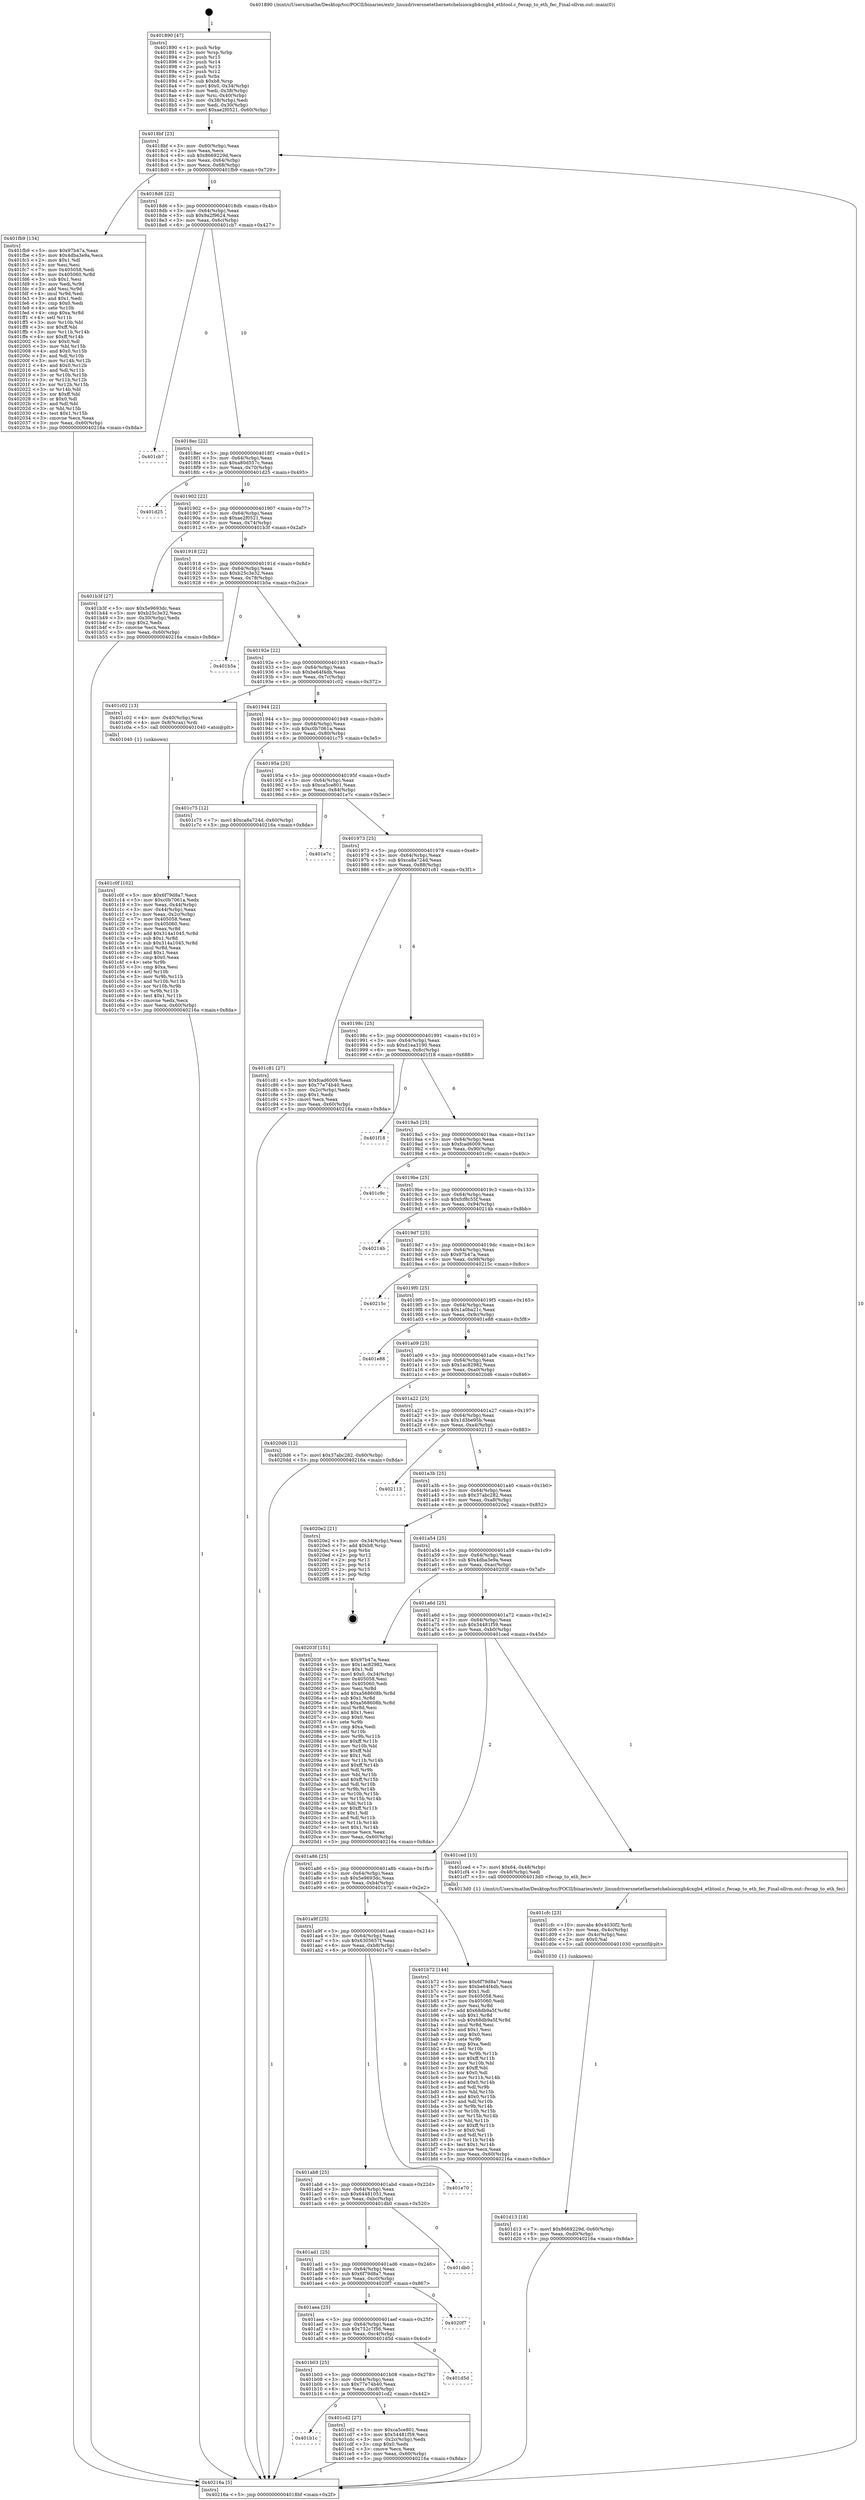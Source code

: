 digraph "0x401890" {
  label = "0x401890 (/mnt/c/Users/mathe/Desktop/tcc/POCII/binaries/extr_linuxdriversnetethernetchelsiocxgb4cxgb4_ethtool.c_fwcap_to_eth_fec_Final-ollvm.out::main(0))"
  labelloc = "t"
  node[shape=record]

  Entry [label="",width=0.3,height=0.3,shape=circle,fillcolor=black,style=filled]
  "0x4018bf" [label="{
     0x4018bf [23]\l
     | [instrs]\l
     &nbsp;&nbsp;0x4018bf \<+3\>: mov -0x60(%rbp),%eax\l
     &nbsp;&nbsp;0x4018c2 \<+2\>: mov %eax,%ecx\l
     &nbsp;&nbsp;0x4018c4 \<+6\>: sub $0x8669229d,%ecx\l
     &nbsp;&nbsp;0x4018ca \<+3\>: mov %eax,-0x64(%rbp)\l
     &nbsp;&nbsp;0x4018cd \<+3\>: mov %ecx,-0x68(%rbp)\l
     &nbsp;&nbsp;0x4018d0 \<+6\>: je 0000000000401fb9 \<main+0x729\>\l
  }"]
  "0x401fb9" [label="{
     0x401fb9 [134]\l
     | [instrs]\l
     &nbsp;&nbsp;0x401fb9 \<+5\>: mov $0x97b47a,%eax\l
     &nbsp;&nbsp;0x401fbe \<+5\>: mov $0x4dba3e9a,%ecx\l
     &nbsp;&nbsp;0x401fc3 \<+2\>: mov $0x1,%dl\l
     &nbsp;&nbsp;0x401fc5 \<+2\>: xor %esi,%esi\l
     &nbsp;&nbsp;0x401fc7 \<+7\>: mov 0x405058,%edi\l
     &nbsp;&nbsp;0x401fce \<+8\>: mov 0x405060,%r8d\l
     &nbsp;&nbsp;0x401fd6 \<+3\>: sub $0x1,%esi\l
     &nbsp;&nbsp;0x401fd9 \<+3\>: mov %edi,%r9d\l
     &nbsp;&nbsp;0x401fdc \<+3\>: add %esi,%r9d\l
     &nbsp;&nbsp;0x401fdf \<+4\>: imul %r9d,%edi\l
     &nbsp;&nbsp;0x401fe3 \<+3\>: and $0x1,%edi\l
     &nbsp;&nbsp;0x401fe6 \<+3\>: cmp $0x0,%edi\l
     &nbsp;&nbsp;0x401fe9 \<+4\>: sete %r10b\l
     &nbsp;&nbsp;0x401fed \<+4\>: cmp $0xa,%r8d\l
     &nbsp;&nbsp;0x401ff1 \<+4\>: setl %r11b\l
     &nbsp;&nbsp;0x401ff5 \<+3\>: mov %r10b,%bl\l
     &nbsp;&nbsp;0x401ff8 \<+3\>: xor $0xff,%bl\l
     &nbsp;&nbsp;0x401ffb \<+3\>: mov %r11b,%r14b\l
     &nbsp;&nbsp;0x401ffe \<+4\>: xor $0xff,%r14b\l
     &nbsp;&nbsp;0x402002 \<+3\>: xor $0x0,%dl\l
     &nbsp;&nbsp;0x402005 \<+3\>: mov %bl,%r15b\l
     &nbsp;&nbsp;0x402008 \<+4\>: and $0x0,%r15b\l
     &nbsp;&nbsp;0x40200c \<+3\>: and %dl,%r10b\l
     &nbsp;&nbsp;0x40200f \<+3\>: mov %r14b,%r12b\l
     &nbsp;&nbsp;0x402012 \<+4\>: and $0x0,%r12b\l
     &nbsp;&nbsp;0x402016 \<+3\>: and %dl,%r11b\l
     &nbsp;&nbsp;0x402019 \<+3\>: or %r10b,%r15b\l
     &nbsp;&nbsp;0x40201c \<+3\>: or %r11b,%r12b\l
     &nbsp;&nbsp;0x40201f \<+3\>: xor %r12b,%r15b\l
     &nbsp;&nbsp;0x402022 \<+3\>: or %r14b,%bl\l
     &nbsp;&nbsp;0x402025 \<+3\>: xor $0xff,%bl\l
     &nbsp;&nbsp;0x402028 \<+3\>: or $0x0,%dl\l
     &nbsp;&nbsp;0x40202b \<+2\>: and %dl,%bl\l
     &nbsp;&nbsp;0x40202d \<+3\>: or %bl,%r15b\l
     &nbsp;&nbsp;0x402030 \<+4\>: test $0x1,%r15b\l
     &nbsp;&nbsp;0x402034 \<+3\>: cmovne %ecx,%eax\l
     &nbsp;&nbsp;0x402037 \<+3\>: mov %eax,-0x60(%rbp)\l
     &nbsp;&nbsp;0x40203a \<+5\>: jmp 000000000040216a \<main+0x8da\>\l
  }"]
  "0x4018d6" [label="{
     0x4018d6 [22]\l
     | [instrs]\l
     &nbsp;&nbsp;0x4018d6 \<+5\>: jmp 00000000004018db \<main+0x4b\>\l
     &nbsp;&nbsp;0x4018db \<+3\>: mov -0x64(%rbp),%eax\l
     &nbsp;&nbsp;0x4018de \<+5\>: sub $0x9a2f9624,%eax\l
     &nbsp;&nbsp;0x4018e3 \<+3\>: mov %eax,-0x6c(%rbp)\l
     &nbsp;&nbsp;0x4018e6 \<+6\>: je 0000000000401cb7 \<main+0x427\>\l
  }"]
  Exit [label="",width=0.3,height=0.3,shape=circle,fillcolor=black,style=filled,peripheries=2]
  "0x401cb7" [label="{
     0x401cb7\l
  }", style=dashed]
  "0x4018ec" [label="{
     0x4018ec [22]\l
     | [instrs]\l
     &nbsp;&nbsp;0x4018ec \<+5\>: jmp 00000000004018f1 \<main+0x61\>\l
     &nbsp;&nbsp;0x4018f1 \<+3\>: mov -0x64(%rbp),%eax\l
     &nbsp;&nbsp;0x4018f4 \<+5\>: sub $0xa80d557c,%eax\l
     &nbsp;&nbsp;0x4018f9 \<+3\>: mov %eax,-0x70(%rbp)\l
     &nbsp;&nbsp;0x4018fc \<+6\>: je 0000000000401d25 \<main+0x495\>\l
  }"]
  "0x401d13" [label="{
     0x401d13 [18]\l
     | [instrs]\l
     &nbsp;&nbsp;0x401d13 \<+7\>: movl $0x8669229d,-0x60(%rbp)\l
     &nbsp;&nbsp;0x401d1a \<+6\>: mov %eax,-0xd0(%rbp)\l
     &nbsp;&nbsp;0x401d20 \<+5\>: jmp 000000000040216a \<main+0x8da\>\l
  }"]
  "0x401d25" [label="{
     0x401d25\l
  }", style=dashed]
  "0x401902" [label="{
     0x401902 [22]\l
     | [instrs]\l
     &nbsp;&nbsp;0x401902 \<+5\>: jmp 0000000000401907 \<main+0x77\>\l
     &nbsp;&nbsp;0x401907 \<+3\>: mov -0x64(%rbp),%eax\l
     &nbsp;&nbsp;0x40190a \<+5\>: sub $0xae2f0521,%eax\l
     &nbsp;&nbsp;0x40190f \<+3\>: mov %eax,-0x74(%rbp)\l
     &nbsp;&nbsp;0x401912 \<+6\>: je 0000000000401b3f \<main+0x2af\>\l
  }"]
  "0x401cfc" [label="{
     0x401cfc [23]\l
     | [instrs]\l
     &nbsp;&nbsp;0x401cfc \<+10\>: movabs $0x4030f2,%rdi\l
     &nbsp;&nbsp;0x401d06 \<+3\>: mov %eax,-0x4c(%rbp)\l
     &nbsp;&nbsp;0x401d09 \<+3\>: mov -0x4c(%rbp),%esi\l
     &nbsp;&nbsp;0x401d0c \<+2\>: mov $0x0,%al\l
     &nbsp;&nbsp;0x401d0e \<+5\>: call 0000000000401030 \<printf@plt\>\l
     | [calls]\l
     &nbsp;&nbsp;0x401030 \{1\} (unknown)\l
  }"]
  "0x401b3f" [label="{
     0x401b3f [27]\l
     | [instrs]\l
     &nbsp;&nbsp;0x401b3f \<+5\>: mov $0x5e9693dc,%eax\l
     &nbsp;&nbsp;0x401b44 \<+5\>: mov $0xb25c3e32,%ecx\l
     &nbsp;&nbsp;0x401b49 \<+3\>: mov -0x30(%rbp),%edx\l
     &nbsp;&nbsp;0x401b4c \<+3\>: cmp $0x2,%edx\l
     &nbsp;&nbsp;0x401b4f \<+3\>: cmovne %ecx,%eax\l
     &nbsp;&nbsp;0x401b52 \<+3\>: mov %eax,-0x60(%rbp)\l
     &nbsp;&nbsp;0x401b55 \<+5\>: jmp 000000000040216a \<main+0x8da\>\l
  }"]
  "0x401918" [label="{
     0x401918 [22]\l
     | [instrs]\l
     &nbsp;&nbsp;0x401918 \<+5\>: jmp 000000000040191d \<main+0x8d\>\l
     &nbsp;&nbsp;0x40191d \<+3\>: mov -0x64(%rbp),%eax\l
     &nbsp;&nbsp;0x401920 \<+5\>: sub $0xb25c3e32,%eax\l
     &nbsp;&nbsp;0x401925 \<+3\>: mov %eax,-0x78(%rbp)\l
     &nbsp;&nbsp;0x401928 \<+6\>: je 0000000000401b5a \<main+0x2ca\>\l
  }"]
  "0x40216a" [label="{
     0x40216a [5]\l
     | [instrs]\l
     &nbsp;&nbsp;0x40216a \<+5\>: jmp 00000000004018bf \<main+0x2f\>\l
  }"]
  "0x401890" [label="{
     0x401890 [47]\l
     | [instrs]\l
     &nbsp;&nbsp;0x401890 \<+1\>: push %rbp\l
     &nbsp;&nbsp;0x401891 \<+3\>: mov %rsp,%rbp\l
     &nbsp;&nbsp;0x401894 \<+2\>: push %r15\l
     &nbsp;&nbsp;0x401896 \<+2\>: push %r14\l
     &nbsp;&nbsp;0x401898 \<+2\>: push %r13\l
     &nbsp;&nbsp;0x40189a \<+2\>: push %r12\l
     &nbsp;&nbsp;0x40189c \<+1\>: push %rbx\l
     &nbsp;&nbsp;0x40189d \<+7\>: sub $0xb8,%rsp\l
     &nbsp;&nbsp;0x4018a4 \<+7\>: movl $0x0,-0x34(%rbp)\l
     &nbsp;&nbsp;0x4018ab \<+3\>: mov %edi,-0x38(%rbp)\l
     &nbsp;&nbsp;0x4018ae \<+4\>: mov %rsi,-0x40(%rbp)\l
     &nbsp;&nbsp;0x4018b2 \<+3\>: mov -0x38(%rbp),%edi\l
     &nbsp;&nbsp;0x4018b5 \<+3\>: mov %edi,-0x30(%rbp)\l
     &nbsp;&nbsp;0x4018b8 \<+7\>: movl $0xae2f0521,-0x60(%rbp)\l
  }"]
  "0x401b1c" [label="{
     0x401b1c\l
  }", style=dashed]
  "0x401b5a" [label="{
     0x401b5a\l
  }", style=dashed]
  "0x40192e" [label="{
     0x40192e [22]\l
     | [instrs]\l
     &nbsp;&nbsp;0x40192e \<+5\>: jmp 0000000000401933 \<main+0xa3\>\l
     &nbsp;&nbsp;0x401933 \<+3\>: mov -0x64(%rbp),%eax\l
     &nbsp;&nbsp;0x401936 \<+5\>: sub $0xbe64f4db,%eax\l
     &nbsp;&nbsp;0x40193b \<+3\>: mov %eax,-0x7c(%rbp)\l
     &nbsp;&nbsp;0x40193e \<+6\>: je 0000000000401c02 \<main+0x372\>\l
  }"]
  "0x401cd2" [label="{
     0x401cd2 [27]\l
     | [instrs]\l
     &nbsp;&nbsp;0x401cd2 \<+5\>: mov $0xca5ce801,%eax\l
     &nbsp;&nbsp;0x401cd7 \<+5\>: mov $0x54481f59,%ecx\l
     &nbsp;&nbsp;0x401cdc \<+3\>: mov -0x2c(%rbp),%edx\l
     &nbsp;&nbsp;0x401cdf \<+3\>: cmp $0x0,%edx\l
     &nbsp;&nbsp;0x401ce2 \<+3\>: cmove %ecx,%eax\l
     &nbsp;&nbsp;0x401ce5 \<+3\>: mov %eax,-0x60(%rbp)\l
     &nbsp;&nbsp;0x401ce8 \<+5\>: jmp 000000000040216a \<main+0x8da\>\l
  }"]
  "0x401c02" [label="{
     0x401c02 [13]\l
     | [instrs]\l
     &nbsp;&nbsp;0x401c02 \<+4\>: mov -0x40(%rbp),%rax\l
     &nbsp;&nbsp;0x401c06 \<+4\>: mov 0x8(%rax),%rdi\l
     &nbsp;&nbsp;0x401c0a \<+5\>: call 0000000000401040 \<atoi@plt\>\l
     | [calls]\l
     &nbsp;&nbsp;0x401040 \{1\} (unknown)\l
  }"]
  "0x401944" [label="{
     0x401944 [22]\l
     | [instrs]\l
     &nbsp;&nbsp;0x401944 \<+5\>: jmp 0000000000401949 \<main+0xb9\>\l
     &nbsp;&nbsp;0x401949 \<+3\>: mov -0x64(%rbp),%eax\l
     &nbsp;&nbsp;0x40194c \<+5\>: sub $0xc0b7061a,%eax\l
     &nbsp;&nbsp;0x401951 \<+3\>: mov %eax,-0x80(%rbp)\l
     &nbsp;&nbsp;0x401954 \<+6\>: je 0000000000401c75 \<main+0x3e5\>\l
  }"]
  "0x401b03" [label="{
     0x401b03 [25]\l
     | [instrs]\l
     &nbsp;&nbsp;0x401b03 \<+5\>: jmp 0000000000401b08 \<main+0x278\>\l
     &nbsp;&nbsp;0x401b08 \<+3\>: mov -0x64(%rbp),%eax\l
     &nbsp;&nbsp;0x401b0b \<+5\>: sub $0x77e74b40,%eax\l
     &nbsp;&nbsp;0x401b10 \<+6\>: mov %eax,-0xc8(%rbp)\l
     &nbsp;&nbsp;0x401b16 \<+6\>: je 0000000000401cd2 \<main+0x442\>\l
  }"]
  "0x401c75" [label="{
     0x401c75 [12]\l
     | [instrs]\l
     &nbsp;&nbsp;0x401c75 \<+7\>: movl $0xca8a724d,-0x60(%rbp)\l
     &nbsp;&nbsp;0x401c7c \<+5\>: jmp 000000000040216a \<main+0x8da\>\l
  }"]
  "0x40195a" [label="{
     0x40195a [25]\l
     | [instrs]\l
     &nbsp;&nbsp;0x40195a \<+5\>: jmp 000000000040195f \<main+0xcf\>\l
     &nbsp;&nbsp;0x40195f \<+3\>: mov -0x64(%rbp),%eax\l
     &nbsp;&nbsp;0x401962 \<+5\>: sub $0xca5ce801,%eax\l
     &nbsp;&nbsp;0x401967 \<+6\>: mov %eax,-0x84(%rbp)\l
     &nbsp;&nbsp;0x40196d \<+6\>: je 0000000000401e7c \<main+0x5ec\>\l
  }"]
  "0x401d5d" [label="{
     0x401d5d\l
  }", style=dashed]
  "0x401e7c" [label="{
     0x401e7c\l
  }", style=dashed]
  "0x401973" [label="{
     0x401973 [25]\l
     | [instrs]\l
     &nbsp;&nbsp;0x401973 \<+5\>: jmp 0000000000401978 \<main+0xe8\>\l
     &nbsp;&nbsp;0x401978 \<+3\>: mov -0x64(%rbp),%eax\l
     &nbsp;&nbsp;0x40197b \<+5\>: sub $0xca8a724d,%eax\l
     &nbsp;&nbsp;0x401980 \<+6\>: mov %eax,-0x88(%rbp)\l
     &nbsp;&nbsp;0x401986 \<+6\>: je 0000000000401c81 \<main+0x3f1\>\l
  }"]
  "0x401aea" [label="{
     0x401aea [25]\l
     | [instrs]\l
     &nbsp;&nbsp;0x401aea \<+5\>: jmp 0000000000401aef \<main+0x25f\>\l
     &nbsp;&nbsp;0x401aef \<+3\>: mov -0x64(%rbp),%eax\l
     &nbsp;&nbsp;0x401af2 \<+5\>: sub $0x752c7f56,%eax\l
     &nbsp;&nbsp;0x401af7 \<+6\>: mov %eax,-0xc4(%rbp)\l
     &nbsp;&nbsp;0x401afd \<+6\>: je 0000000000401d5d \<main+0x4cd\>\l
  }"]
  "0x401c81" [label="{
     0x401c81 [27]\l
     | [instrs]\l
     &nbsp;&nbsp;0x401c81 \<+5\>: mov $0xfcad6009,%eax\l
     &nbsp;&nbsp;0x401c86 \<+5\>: mov $0x77e74b40,%ecx\l
     &nbsp;&nbsp;0x401c8b \<+3\>: mov -0x2c(%rbp),%edx\l
     &nbsp;&nbsp;0x401c8e \<+3\>: cmp $0x1,%edx\l
     &nbsp;&nbsp;0x401c91 \<+3\>: cmovl %ecx,%eax\l
     &nbsp;&nbsp;0x401c94 \<+3\>: mov %eax,-0x60(%rbp)\l
     &nbsp;&nbsp;0x401c97 \<+5\>: jmp 000000000040216a \<main+0x8da\>\l
  }"]
  "0x40198c" [label="{
     0x40198c [25]\l
     | [instrs]\l
     &nbsp;&nbsp;0x40198c \<+5\>: jmp 0000000000401991 \<main+0x101\>\l
     &nbsp;&nbsp;0x401991 \<+3\>: mov -0x64(%rbp),%eax\l
     &nbsp;&nbsp;0x401994 \<+5\>: sub $0xd1ea3190,%eax\l
     &nbsp;&nbsp;0x401999 \<+6\>: mov %eax,-0x8c(%rbp)\l
     &nbsp;&nbsp;0x40199f \<+6\>: je 0000000000401f18 \<main+0x688\>\l
  }"]
  "0x4020f7" [label="{
     0x4020f7\l
  }", style=dashed]
  "0x401f18" [label="{
     0x401f18\l
  }", style=dashed]
  "0x4019a5" [label="{
     0x4019a5 [25]\l
     | [instrs]\l
     &nbsp;&nbsp;0x4019a5 \<+5\>: jmp 00000000004019aa \<main+0x11a\>\l
     &nbsp;&nbsp;0x4019aa \<+3\>: mov -0x64(%rbp),%eax\l
     &nbsp;&nbsp;0x4019ad \<+5\>: sub $0xfcad6009,%eax\l
     &nbsp;&nbsp;0x4019b2 \<+6\>: mov %eax,-0x90(%rbp)\l
     &nbsp;&nbsp;0x4019b8 \<+6\>: je 0000000000401c9c \<main+0x40c\>\l
  }"]
  "0x401ad1" [label="{
     0x401ad1 [25]\l
     | [instrs]\l
     &nbsp;&nbsp;0x401ad1 \<+5\>: jmp 0000000000401ad6 \<main+0x246\>\l
     &nbsp;&nbsp;0x401ad6 \<+3\>: mov -0x64(%rbp),%eax\l
     &nbsp;&nbsp;0x401ad9 \<+5\>: sub $0x6f79d8a7,%eax\l
     &nbsp;&nbsp;0x401ade \<+6\>: mov %eax,-0xc0(%rbp)\l
     &nbsp;&nbsp;0x401ae4 \<+6\>: je 00000000004020f7 \<main+0x867\>\l
  }"]
  "0x401c9c" [label="{
     0x401c9c\l
  }", style=dashed]
  "0x4019be" [label="{
     0x4019be [25]\l
     | [instrs]\l
     &nbsp;&nbsp;0x4019be \<+5\>: jmp 00000000004019c3 \<main+0x133\>\l
     &nbsp;&nbsp;0x4019c3 \<+3\>: mov -0x64(%rbp),%eax\l
     &nbsp;&nbsp;0x4019c6 \<+5\>: sub $0xfcf8c55f,%eax\l
     &nbsp;&nbsp;0x4019cb \<+6\>: mov %eax,-0x94(%rbp)\l
     &nbsp;&nbsp;0x4019d1 \<+6\>: je 000000000040214b \<main+0x8bb\>\l
  }"]
  "0x401db0" [label="{
     0x401db0\l
  }", style=dashed]
  "0x40214b" [label="{
     0x40214b\l
  }", style=dashed]
  "0x4019d7" [label="{
     0x4019d7 [25]\l
     | [instrs]\l
     &nbsp;&nbsp;0x4019d7 \<+5\>: jmp 00000000004019dc \<main+0x14c\>\l
     &nbsp;&nbsp;0x4019dc \<+3\>: mov -0x64(%rbp),%eax\l
     &nbsp;&nbsp;0x4019df \<+5\>: sub $0x97b47a,%eax\l
     &nbsp;&nbsp;0x4019e4 \<+6\>: mov %eax,-0x98(%rbp)\l
     &nbsp;&nbsp;0x4019ea \<+6\>: je 000000000040215c \<main+0x8cc\>\l
  }"]
  "0x401ab8" [label="{
     0x401ab8 [25]\l
     | [instrs]\l
     &nbsp;&nbsp;0x401ab8 \<+5\>: jmp 0000000000401abd \<main+0x22d\>\l
     &nbsp;&nbsp;0x401abd \<+3\>: mov -0x64(%rbp),%eax\l
     &nbsp;&nbsp;0x401ac0 \<+5\>: sub $0x64481051,%eax\l
     &nbsp;&nbsp;0x401ac5 \<+6\>: mov %eax,-0xbc(%rbp)\l
     &nbsp;&nbsp;0x401acb \<+6\>: je 0000000000401db0 \<main+0x520\>\l
  }"]
  "0x40215c" [label="{
     0x40215c\l
  }", style=dashed]
  "0x4019f0" [label="{
     0x4019f0 [25]\l
     | [instrs]\l
     &nbsp;&nbsp;0x4019f0 \<+5\>: jmp 00000000004019f5 \<main+0x165\>\l
     &nbsp;&nbsp;0x4019f5 \<+3\>: mov -0x64(%rbp),%eax\l
     &nbsp;&nbsp;0x4019f8 \<+5\>: sub $0x1a0ba21c,%eax\l
     &nbsp;&nbsp;0x4019fd \<+6\>: mov %eax,-0x9c(%rbp)\l
     &nbsp;&nbsp;0x401a03 \<+6\>: je 0000000000401e88 \<main+0x5f8\>\l
  }"]
  "0x401e70" [label="{
     0x401e70\l
  }", style=dashed]
  "0x401e88" [label="{
     0x401e88\l
  }", style=dashed]
  "0x401a09" [label="{
     0x401a09 [25]\l
     | [instrs]\l
     &nbsp;&nbsp;0x401a09 \<+5\>: jmp 0000000000401a0e \<main+0x17e\>\l
     &nbsp;&nbsp;0x401a0e \<+3\>: mov -0x64(%rbp),%eax\l
     &nbsp;&nbsp;0x401a11 \<+5\>: sub $0x1ac82982,%eax\l
     &nbsp;&nbsp;0x401a16 \<+6\>: mov %eax,-0xa0(%rbp)\l
     &nbsp;&nbsp;0x401a1c \<+6\>: je 00000000004020d6 \<main+0x846\>\l
  }"]
  "0x401c0f" [label="{
     0x401c0f [102]\l
     | [instrs]\l
     &nbsp;&nbsp;0x401c0f \<+5\>: mov $0x6f79d8a7,%ecx\l
     &nbsp;&nbsp;0x401c14 \<+5\>: mov $0xc0b7061a,%edx\l
     &nbsp;&nbsp;0x401c19 \<+3\>: mov %eax,-0x44(%rbp)\l
     &nbsp;&nbsp;0x401c1c \<+3\>: mov -0x44(%rbp),%eax\l
     &nbsp;&nbsp;0x401c1f \<+3\>: mov %eax,-0x2c(%rbp)\l
     &nbsp;&nbsp;0x401c22 \<+7\>: mov 0x405058,%eax\l
     &nbsp;&nbsp;0x401c29 \<+7\>: mov 0x405060,%esi\l
     &nbsp;&nbsp;0x401c30 \<+3\>: mov %eax,%r8d\l
     &nbsp;&nbsp;0x401c33 \<+7\>: add $0x314a1045,%r8d\l
     &nbsp;&nbsp;0x401c3a \<+4\>: sub $0x1,%r8d\l
     &nbsp;&nbsp;0x401c3e \<+7\>: sub $0x314a1045,%r8d\l
     &nbsp;&nbsp;0x401c45 \<+4\>: imul %r8d,%eax\l
     &nbsp;&nbsp;0x401c49 \<+3\>: and $0x1,%eax\l
     &nbsp;&nbsp;0x401c4c \<+3\>: cmp $0x0,%eax\l
     &nbsp;&nbsp;0x401c4f \<+4\>: sete %r9b\l
     &nbsp;&nbsp;0x401c53 \<+3\>: cmp $0xa,%esi\l
     &nbsp;&nbsp;0x401c56 \<+4\>: setl %r10b\l
     &nbsp;&nbsp;0x401c5a \<+3\>: mov %r9b,%r11b\l
     &nbsp;&nbsp;0x401c5d \<+3\>: and %r10b,%r11b\l
     &nbsp;&nbsp;0x401c60 \<+3\>: xor %r10b,%r9b\l
     &nbsp;&nbsp;0x401c63 \<+3\>: or %r9b,%r11b\l
     &nbsp;&nbsp;0x401c66 \<+4\>: test $0x1,%r11b\l
     &nbsp;&nbsp;0x401c6a \<+3\>: cmovne %edx,%ecx\l
     &nbsp;&nbsp;0x401c6d \<+3\>: mov %ecx,-0x60(%rbp)\l
     &nbsp;&nbsp;0x401c70 \<+5\>: jmp 000000000040216a \<main+0x8da\>\l
  }"]
  "0x4020d6" [label="{
     0x4020d6 [12]\l
     | [instrs]\l
     &nbsp;&nbsp;0x4020d6 \<+7\>: movl $0x37abc282,-0x60(%rbp)\l
     &nbsp;&nbsp;0x4020dd \<+5\>: jmp 000000000040216a \<main+0x8da\>\l
  }"]
  "0x401a22" [label="{
     0x401a22 [25]\l
     | [instrs]\l
     &nbsp;&nbsp;0x401a22 \<+5\>: jmp 0000000000401a27 \<main+0x197\>\l
     &nbsp;&nbsp;0x401a27 \<+3\>: mov -0x64(%rbp),%eax\l
     &nbsp;&nbsp;0x401a2a \<+5\>: sub $0x1d3be95b,%eax\l
     &nbsp;&nbsp;0x401a2f \<+6\>: mov %eax,-0xa4(%rbp)\l
     &nbsp;&nbsp;0x401a35 \<+6\>: je 0000000000402113 \<main+0x883\>\l
  }"]
  "0x401a9f" [label="{
     0x401a9f [25]\l
     | [instrs]\l
     &nbsp;&nbsp;0x401a9f \<+5\>: jmp 0000000000401aa4 \<main+0x214\>\l
     &nbsp;&nbsp;0x401aa4 \<+3\>: mov -0x64(%rbp),%eax\l
     &nbsp;&nbsp;0x401aa7 \<+5\>: sub $0x6305657f,%eax\l
     &nbsp;&nbsp;0x401aac \<+6\>: mov %eax,-0xb8(%rbp)\l
     &nbsp;&nbsp;0x401ab2 \<+6\>: je 0000000000401e70 \<main+0x5e0\>\l
  }"]
  "0x402113" [label="{
     0x402113\l
  }", style=dashed]
  "0x401a3b" [label="{
     0x401a3b [25]\l
     | [instrs]\l
     &nbsp;&nbsp;0x401a3b \<+5\>: jmp 0000000000401a40 \<main+0x1b0\>\l
     &nbsp;&nbsp;0x401a40 \<+3\>: mov -0x64(%rbp),%eax\l
     &nbsp;&nbsp;0x401a43 \<+5\>: sub $0x37abc282,%eax\l
     &nbsp;&nbsp;0x401a48 \<+6\>: mov %eax,-0xa8(%rbp)\l
     &nbsp;&nbsp;0x401a4e \<+6\>: je 00000000004020e2 \<main+0x852\>\l
  }"]
  "0x401b72" [label="{
     0x401b72 [144]\l
     | [instrs]\l
     &nbsp;&nbsp;0x401b72 \<+5\>: mov $0x6f79d8a7,%eax\l
     &nbsp;&nbsp;0x401b77 \<+5\>: mov $0xbe64f4db,%ecx\l
     &nbsp;&nbsp;0x401b7c \<+2\>: mov $0x1,%dl\l
     &nbsp;&nbsp;0x401b7e \<+7\>: mov 0x405058,%esi\l
     &nbsp;&nbsp;0x401b85 \<+7\>: mov 0x405060,%edi\l
     &nbsp;&nbsp;0x401b8c \<+3\>: mov %esi,%r8d\l
     &nbsp;&nbsp;0x401b8f \<+7\>: add $0x68db9a5f,%r8d\l
     &nbsp;&nbsp;0x401b96 \<+4\>: sub $0x1,%r8d\l
     &nbsp;&nbsp;0x401b9a \<+7\>: sub $0x68db9a5f,%r8d\l
     &nbsp;&nbsp;0x401ba1 \<+4\>: imul %r8d,%esi\l
     &nbsp;&nbsp;0x401ba5 \<+3\>: and $0x1,%esi\l
     &nbsp;&nbsp;0x401ba8 \<+3\>: cmp $0x0,%esi\l
     &nbsp;&nbsp;0x401bab \<+4\>: sete %r9b\l
     &nbsp;&nbsp;0x401baf \<+3\>: cmp $0xa,%edi\l
     &nbsp;&nbsp;0x401bb2 \<+4\>: setl %r10b\l
     &nbsp;&nbsp;0x401bb6 \<+3\>: mov %r9b,%r11b\l
     &nbsp;&nbsp;0x401bb9 \<+4\>: xor $0xff,%r11b\l
     &nbsp;&nbsp;0x401bbd \<+3\>: mov %r10b,%bl\l
     &nbsp;&nbsp;0x401bc0 \<+3\>: xor $0xff,%bl\l
     &nbsp;&nbsp;0x401bc3 \<+3\>: xor $0x0,%dl\l
     &nbsp;&nbsp;0x401bc6 \<+3\>: mov %r11b,%r14b\l
     &nbsp;&nbsp;0x401bc9 \<+4\>: and $0x0,%r14b\l
     &nbsp;&nbsp;0x401bcd \<+3\>: and %dl,%r9b\l
     &nbsp;&nbsp;0x401bd0 \<+3\>: mov %bl,%r15b\l
     &nbsp;&nbsp;0x401bd3 \<+4\>: and $0x0,%r15b\l
     &nbsp;&nbsp;0x401bd7 \<+3\>: and %dl,%r10b\l
     &nbsp;&nbsp;0x401bda \<+3\>: or %r9b,%r14b\l
     &nbsp;&nbsp;0x401bdd \<+3\>: or %r10b,%r15b\l
     &nbsp;&nbsp;0x401be0 \<+3\>: xor %r15b,%r14b\l
     &nbsp;&nbsp;0x401be3 \<+3\>: or %bl,%r11b\l
     &nbsp;&nbsp;0x401be6 \<+4\>: xor $0xff,%r11b\l
     &nbsp;&nbsp;0x401bea \<+3\>: or $0x0,%dl\l
     &nbsp;&nbsp;0x401bed \<+3\>: and %dl,%r11b\l
     &nbsp;&nbsp;0x401bf0 \<+3\>: or %r11b,%r14b\l
     &nbsp;&nbsp;0x401bf3 \<+4\>: test $0x1,%r14b\l
     &nbsp;&nbsp;0x401bf7 \<+3\>: cmovne %ecx,%eax\l
     &nbsp;&nbsp;0x401bfa \<+3\>: mov %eax,-0x60(%rbp)\l
     &nbsp;&nbsp;0x401bfd \<+5\>: jmp 000000000040216a \<main+0x8da\>\l
  }"]
  "0x4020e2" [label="{
     0x4020e2 [21]\l
     | [instrs]\l
     &nbsp;&nbsp;0x4020e2 \<+3\>: mov -0x34(%rbp),%eax\l
     &nbsp;&nbsp;0x4020e5 \<+7\>: add $0xb8,%rsp\l
     &nbsp;&nbsp;0x4020ec \<+1\>: pop %rbx\l
     &nbsp;&nbsp;0x4020ed \<+2\>: pop %r12\l
     &nbsp;&nbsp;0x4020ef \<+2\>: pop %r13\l
     &nbsp;&nbsp;0x4020f1 \<+2\>: pop %r14\l
     &nbsp;&nbsp;0x4020f3 \<+2\>: pop %r15\l
     &nbsp;&nbsp;0x4020f5 \<+1\>: pop %rbp\l
     &nbsp;&nbsp;0x4020f6 \<+1\>: ret\l
  }"]
  "0x401a54" [label="{
     0x401a54 [25]\l
     | [instrs]\l
     &nbsp;&nbsp;0x401a54 \<+5\>: jmp 0000000000401a59 \<main+0x1c9\>\l
     &nbsp;&nbsp;0x401a59 \<+3\>: mov -0x64(%rbp),%eax\l
     &nbsp;&nbsp;0x401a5c \<+5\>: sub $0x4dba3e9a,%eax\l
     &nbsp;&nbsp;0x401a61 \<+6\>: mov %eax,-0xac(%rbp)\l
     &nbsp;&nbsp;0x401a67 \<+6\>: je 000000000040203f \<main+0x7af\>\l
  }"]
  "0x401a86" [label="{
     0x401a86 [25]\l
     | [instrs]\l
     &nbsp;&nbsp;0x401a86 \<+5\>: jmp 0000000000401a8b \<main+0x1fb\>\l
     &nbsp;&nbsp;0x401a8b \<+3\>: mov -0x64(%rbp),%eax\l
     &nbsp;&nbsp;0x401a8e \<+5\>: sub $0x5e9693dc,%eax\l
     &nbsp;&nbsp;0x401a93 \<+6\>: mov %eax,-0xb4(%rbp)\l
     &nbsp;&nbsp;0x401a99 \<+6\>: je 0000000000401b72 \<main+0x2e2\>\l
  }"]
  "0x40203f" [label="{
     0x40203f [151]\l
     | [instrs]\l
     &nbsp;&nbsp;0x40203f \<+5\>: mov $0x97b47a,%eax\l
     &nbsp;&nbsp;0x402044 \<+5\>: mov $0x1ac82982,%ecx\l
     &nbsp;&nbsp;0x402049 \<+2\>: mov $0x1,%dl\l
     &nbsp;&nbsp;0x40204b \<+7\>: movl $0x0,-0x34(%rbp)\l
     &nbsp;&nbsp;0x402052 \<+7\>: mov 0x405058,%esi\l
     &nbsp;&nbsp;0x402059 \<+7\>: mov 0x405060,%edi\l
     &nbsp;&nbsp;0x402060 \<+3\>: mov %esi,%r8d\l
     &nbsp;&nbsp;0x402063 \<+7\>: add $0xa568608b,%r8d\l
     &nbsp;&nbsp;0x40206a \<+4\>: sub $0x1,%r8d\l
     &nbsp;&nbsp;0x40206e \<+7\>: sub $0xa568608b,%r8d\l
     &nbsp;&nbsp;0x402075 \<+4\>: imul %r8d,%esi\l
     &nbsp;&nbsp;0x402079 \<+3\>: and $0x1,%esi\l
     &nbsp;&nbsp;0x40207c \<+3\>: cmp $0x0,%esi\l
     &nbsp;&nbsp;0x40207f \<+4\>: sete %r9b\l
     &nbsp;&nbsp;0x402083 \<+3\>: cmp $0xa,%edi\l
     &nbsp;&nbsp;0x402086 \<+4\>: setl %r10b\l
     &nbsp;&nbsp;0x40208a \<+3\>: mov %r9b,%r11b\l
     &nbsp;&nbsp;0x40208d \<+4\>: xor $0xff,%r11b\l
     &nbsp;&nbsp;0x402091 \<+3\>: mov %r10b,%bl\l
     &nbsp;&nbsp;0x402094 \<+3\>: xor $0xff,%bl\l
     &nbsp;&nbsp;0x402097 \<+3\>: xor $0x1,%dl\l
     &nbsp;&nbsp;0x40209a \<+3\>: mov %r11b,%r14b\l
     &nbsp;&nbsp;0x40209d \<+4\>: and $0xff,%r14b\l
     &nbsp;&nbsp;0x4020a1 \<+3\>: and %dl,%r9b\l
     &nbsp;&nbsp;0x4020a4 \<+3\>: mov %bl,%r15b\l
     &nbsp;&nbsp;0x4020a7 \<+4\>: and $0xff,%r15b\l
     &nbsp;&nbsp;0x4020ab \<+3\>: and %dl,%r10b\l
     &nbsp;&nbsp;0x4020ae \<+3\>: or %r9b,%r14b\l
     &nbsp;&nbsp;0x4020b1 \<+3\>: or %r10b,%r15b\l
     &nbsp;&nbsp;0x4020b4 \<+3\>: xor %r15b,%r14b\l
     &nbsp;&nbsp;0x4020b7 \<+3\>: or %bl,%r11b\l
     &nbsp;&nbsp;0x4020ba \<+4\>: xor $0xff,%r11b\l
     &nbsp;&nbsp;0x4020be \<+3\>: or $0x1,%dl\l
     &nbsp;&nbsp;0x4020c1 \<+3\>: and %dl,%r11b\l
     &nbsp;&nbsp;0x4020c4 \<+3\>: or %r11b,%r14b\l
     &nbsp;&nbsp;0x4020c7 \<+4\>: test $0x1,%r14b\l
     &nbsp;&nbsp;0x4020cb \<+3\>: cmovne %ecx,%eax\l
     &nbsp;&nbsp;0x4020ce \<+3\>: mov %eax,-0x60(%rbp)\l
     &nbsp;&nbsp;0x4020d1 \<+5\>: jmp 000000000040216a \<main+0x8da\>\l
  }"]
  "0x401a6d" [label="{
     0x401a6d [25]\l
     | [instrs]\l
     &nbsp;&nbsp;0x401a6d \<+5\>: jmp 0000000000401a72 \<main+0x1e2\>\l
     &nbsp;&nbsp;0x401a72 \<+3\>: mov -0x64(%rbp),%eax\l
     &nbsp;&nbsp;0x401a75 \<+5\>: sub $0x54481f59,%eax\l
     &nbsp;&nbsp;0x401a7a \<+6\>: mov %eax,-0xb0(%rbp)\l
     &nbsp;&nbsp;0x401a80 \<+6\>: je 0000000000401ced \<main+0x45d\>\l
  }"]
  "0x401ced" [label="{
     0x401ced [15]\l
     | [instrs]\l
     &nbsp;&nbsp;0x401ced \<+7\>: movl $0x64,-0x48(%rbp)\l
     &nbsp;&nbsp;0x401cf4 \<+3\>: mov -0x48(%rbp),%edi\l
     &nbsp;&nbsp;0x401cf7 \<+5\>: call 00000000004013d0 \<fwcap_to_eth_fec\>\l
     | [calls]\l
     &nbsp;&nbsp;0x4013d0 \{1\} (/mnt/c/Users/mathe/Desktop/tcc/POCII/binaries/extr_linuxdriversnetethernetchelsiocxgb4cxgb4_ethtool.c_fwcap_to_eth_fec_Final-ollvm.out::fwcap_to_eth_fec)\l
  }"]
  Entry -> "0x401890" [label=" 1"]
  "0x4018bf" -> "0x401fb9" [label=" 1"]
  "0x4018bf" -> "0x4018d6" [label=" 10"]
  "0x4020e2" -> Exit [label=" 1"]
  "0x4018d6" -> "0x401cb7" [label=" 0"]
  "0x4018d6" -> "0x4018ec" [label=" 10"]
  "0x4020d6" -> "0x40216a" [label=" 1"]
  "0x4018ec" -> "0x401d25" [label=" 0"]
  "0x4018ec" -> "0x401902" [label=" 10"]
  "0x40203f" -> "0x40216a" [label=" 1"]
  "0x401902" -> "0x401b3f" [label=" 1"]
  "0x401902" -> "0x401918" [label=" 9"]
  "0x401b3f" -> "0x40216a" [label=" 1"]
  "0x401890" -> "0x4018bf" [label=" 1"]
  "0x40216a" -> "0x4018bf" [label=" 10"]
  "0x401fb9" -> "0x40216a" [label=" 1"]
  "0x401918" -> "0x401b5a" [label=" 0"]
  "0x401918" -> "0x40192e" [label=" 9"]
  "0x401d13" -> "0x40216a" [label=" 1"]
  "0x40192e" -> "0x401c02" [label=" 1"]
  "0x40192e" -> "0x401944" [label=" 8"]
  "0x401cfc" -> "0x401d13" [label=" 1"]
  "0x401944" -> "0x401c75" [label=" 1"]
  "0x401944" -> "0x40195a" [label=" 7"]
  "0x401cd2" -> "0x40216a" [label=" 1"]
  "0x40195a" -> "0x401e7c" [label=" 0"]
  "0x40195a" -> "0x401973" [label=" 7"]
  "0x401b03" -> "0x401b1c" [label=" 0"]
  "0x401973" -> "0x401c81" [label=" 1"]
  "0x401973" -> "0x40198c" [label=" 6"]
  "0x401ced" -> "0x401cfc" [label=" 1"]
  "0x40198c" -> "0x401f18" [label=" 0"]
  "0x40198c" -> "0x4019a5" [label=" 6"]
  "0x401aea" -> "0x401b03" [label=" 1"]
  "0x4019a5" -> "0x401c9c" [label=" 0"]
  "0x4019a5" -> "0x4019be" [label=" 6"]
  "0x401b03" -> "0x401cd2" [label=" 1"]
  "0x4019be" -> "0x40214b" [label=" 0"]
  "0x4019be" -> "0x4019d7" [label=" 6"]
  "0x401ad1" -> "0x401aea" [label=" 1"]
  "0x4019d7" -> "0x40215c" [label=" 0"]
  "0x4019d7" -> "0x4019f0" [label=" 6"]
  "0x401aea" -> "0x401d5d" [label=" 0"]
  "0x4019f0" -> "0x401e88" [label=" 0"]
  "0x4019f0" -> "0x401a09" [label=" 6"]
  "0x401ab8" -> "0x401ad1" [label=" 1"]
  "0x401a09" -> "0x4020d6" [label=" 1"]
  "0x401a09" -> "0x401a22" [label=" 5"]
  "0x401ad1" -> "0x4020f7" [label=" 0"]
  "0x401a22" -> "0x402113" [label=" 0"]
  "0x401a22" -> "0x401a3b" [label=" 5"]
  "0x401a9f" -> "0x401ab8" [label=" 1"]
  "0x401a3b" -> "0x4020e2" [label=" 1"]
  "0x401a3b" -> "0x401a54" [label=" 4"]
  "0x401a9f" -> "0x401e70" [label=" 0"]
  "0x401a54" -> "0x40203f" [label=" 1"]
  "0x401a54" -> "0x401a6d" [label=" 3"]
  "0x401c81" -> "0x40216a" [label=" 1"]
  "0x401a6d" -> "0x401ced" [label=" 1"]
  "0x401a6d" -> "0x401a86" [label=" 2"]
  "0x401ab8" -> "0x401db0" [label=" 0"]
  "0x401a86" -> "0x401b72" [label=" 1"]
  "0x401a86" -> "0x401a9f" [label=" 1"]
  "0x401b72" -> "0x40216a" [label=" 1"]
  "0x401c02" -> "0x401c0f" [label=" 1"]
  "0x401c0f" -> "0x40216a" [label=" 1"]
  "0x401c75" -> "0x40216a" [label=" 1"]
}
